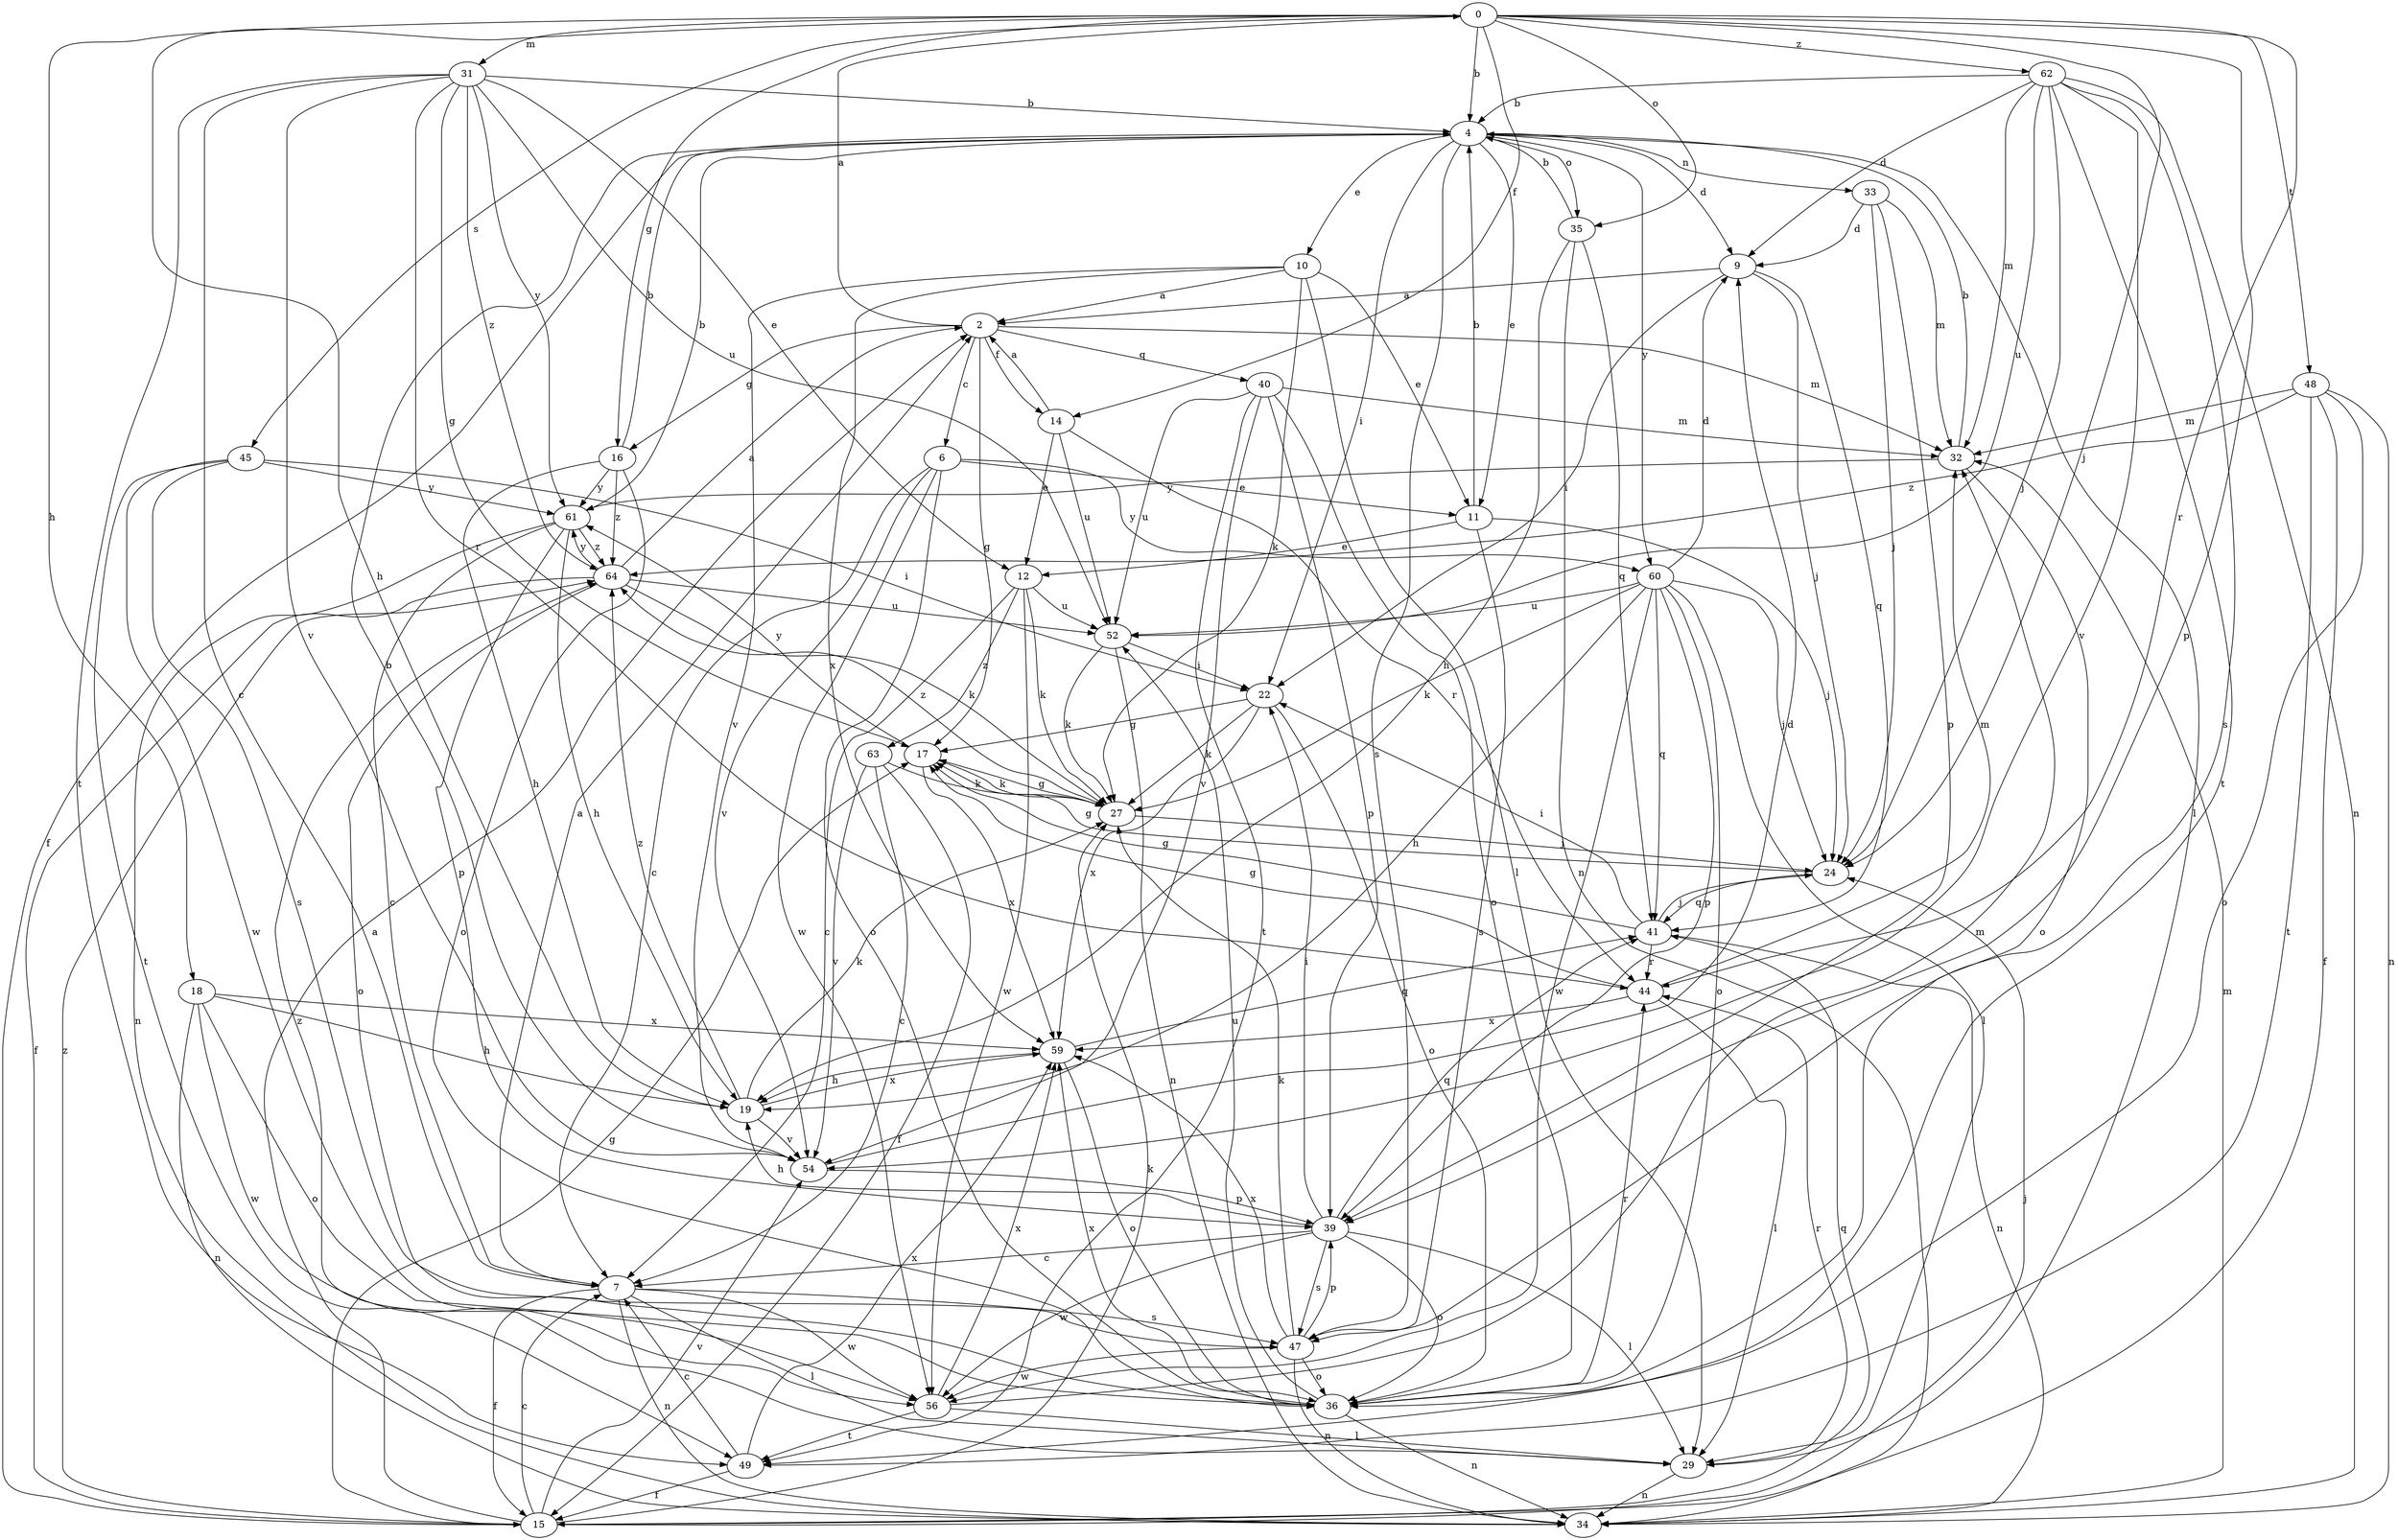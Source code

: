 strict digraph  {
0;
2;
4;
6;
7;
9;
10;
11;
12;
14;
15;
16;
17;
18;
19;
22;
24;
27;
29;
31;
32;
33;
34;
35;
36;
39;
40;
41;
44;
45;
47;
48;
49;
52;
54;
56;
59;
60;
61;
62;
63;
64;
0 -> 4  [label=b];
0 -> 14  [label=f];
0 -> 16  [label=g];
0 -> 18  [label=h];
0 -> 19  [label=h];
0 -> 24  [label=j];
0 -> 31  [label=m];
0 -> 35  [label=o];
0 -> 39  [label=p];
0 -> 44  [label=r];
0 -> 45  [label=s];
0 -> 48  [label=t];
0 -> 62  [label=z];
2 -> 0  [label=a];
2 -> 6  [label=c];
2 -> 14  [label=f];
2 -> 16  [label=g];
2 -> 17  [label=g];
2 -> 32  [label=m];
2 -> 40  [label=q];
4 -> 9  [label=d];
4 -> 10  [label=e];
4 -> 11  [label=e];
4 -> 15  [label=f];
4 -> 22  [label=i];
4 -> 29  [label=l];
4 -> 33  [label=n];
4 -> 35  [label=o];
4 -> 47  [label=s];
4 -> 60  [label=y];
6 -> 7  [label=c];
6 -> 11  [label=e];
6 -> 36  [label=o];
6 -> 54  [label=v];
6 -> 56  [label=w];
6 -> 60  [label=y];
7 -> 2  [label=a];
7 -> 15  [label=f];
7 -> 29  [label=l];
7 -> 34  [label=n];
7 -> 47  [label=s];
7 -> 56  [label=w];
9 -> 2  [label=a];
9 -> 22  [label=i];
9 -> 24  [label=j];
9 -> 41  [label=q];
10 -> 2  [label=a];
10 -> 11  [label=e];
10 -> 27  [label=k];
10 -> 29  [label=l];
10 -> 54  [label=v];
10 -> 59  [label=x];
11 -> 4  [label=b];
11 -> 12  [label=e];
11 -> 24  [label=j];
11 -> 47  [label=s];
12 -> 7  [label=c];
12 -> 27  [label=k];
12 -> 52  [label=u];
12 -> 56  [label=w];
12 -> 63  [label=z];
14 -> 2  [label=a];
14 -> 12  [label=e];
14 -> 44  [label=r];
14 -> 52  [label=u];
15 -> 2  [label=a];
15 -> 7  [label=c];
15 -> 17  [label=g];
15 -> 24  [label=j];
15 -> 27  [label=k];
15 -> 41  [label=q];
15 -> 54  [label=v];
15 -> 64  [label=z];
16 -> 4  [label=b];
16 -> 19  [label=h];
16 -> 36  [label=o];
16 -> 61  [label=y];
16 -> 64  [label=z];
17 -> 27  [label=k];
17 -> 59  [label=x];
17 -> 61  [label=y];
18 -> 19  [label=h];
18 -> 34  [label=n];
18 -> 36  [label=o];
18 -> 56  [label=w];
18 -> 59  [label=x];
19 -> 27  [label=k];
19 -> 54  [label=v];
19 -> 59  [label=x];
19 -> 64  [label=z];
22 -> 17  [label=g];
22 -> 27  [label=k];
22 -> 36  [label=o];
22 -> 59  [label=x];
24 -> 17  [label=g];
24 -> 41  [label=q];
27 -> 17  [label=g];
27 -> 24  [label=j];
27 -> 64  [label=z];
29 -> 34  [label=n];
29 -> 44  [label=r];
29 -> 64  [label=z];
31 -> 4  [label=b];
31 -> 7  [label=c];
31 -> 12  [label=e];
31 -> 17  [label=g];
31 -> 44  [label=r];
31 -> 49  [label=t];
31 -> 52  [label=u];
31 -> 54  [label=v];
31 -> 61  [label=y];
31 -> 64  [label=z];
32 -> 4  [label=b];
32 -> 36  [label=o];
32 -> 61  [label=y];
33 -> 9  [label=d];
33 -> 24  [label=j];
33 -> 32  [label=m];
33 -> 39  [label=p];
34 -> 32  [label=m];
35 -> 4  [label=b];
35 -> 19  [label=h];
35 -> 34  [label=n];
35 -> 41  [label=q];
36 -> 34  [label=n];
36 -> 44  [label=r];
36 -> 52  [label=u];
36 -> 59  [label=x];
39 -> 7  [label=c];
39 -> 19  [label=h];
39 -> 22  [label=i];
39 -> 29  [label=l];
39 -> 36  [label=o];
39 -> 41  [label=q];
39 -> 47  [label=s];
39 -> 56  [label=w];
40 -> 32  [label=m];
40 -> 36  [label=o];
40 -> 39  [label=p];
40 -> 49  [label=t];
40 -> 52  [label=u];
40 -> 54  [label=v];
41 -> 17  [label=g];
41 -> 22  [label=i];
41 -> 24  [label=j];
41 -> 34  [label=n];
41 -> 44  [label=r];
44 -> 17  [label=g];
44 -> 29  [label=l];
44 -> 32  [label=m];
44 -> 59  [label=x];
45 -> 22  [label=i];
45 -> 47  [label=s];
45 -> 49  [label=t];
45 -> 56  [label=w];
45 -> 61  [label=y];
47 -> 27  [label=k];
47 -> 34  [label=n];
47 -> 36  [label=o];
47 -> 39  [label=p];
47 -> 56  [label=w];
47 -> 59  [label=x];
48 -> 15  [label=f];
48 -> 32  [label=m];
48 -> 34  [label=n];
48 -> 36  [label=o];
48 -> 49  [label=t];
48 -> 64  [label=z];
49 -> 7  [label=c];
49 -> 15  [label=f];
49 -> 59  [label=x];
52 -> 22  [label=i];
52 -> 27  [label=k];
52 -> 34  [label=n];
54 -> 4  [label=b];
54 -> 9  [label=d];
54 -> 39  [label=p];
56 -> 29  [label=l];
56 -> 32  [label=m];
56 -> 49  [label=t];
56 -> 59  [label=x];
59 -> 19  [label=h];
59 -> 36  [label=o];
59 -> 41  [label=q];
60 -> 9  [label=d];
60 -> 19  [label=h];
60 -> 24  [label=j];
60 -> 27  [label=k];
60 -> 29  [label=l];
60 -> 36  [label=o];
60 -> 39  [label=p];
60 -> 41  [label=q];
60 -> 52  [label=u];
60 -> 56  [label=w];
61 -> 4  [label=b];
61 -> 7  [label=c];
61 -> 19  [label=h];
61 -> 34  [label=n];
61 -> 39  [label=p];
61 -> 64  [label=z];
62 -> 4  [label=b];
62 -> 9  [label=d];
62 -> 24  [label=j];
62 -> 32  [label=m];
62 -> 34  [label=n];
62 -> 47  [label=s];
62 -> 49  [label=t];
62 -> 52  [label=u];
62 -> 54  [label=v];
63 -> 7  [label=c];
63 -> 15  [label=f];
63 -> 27  [label=k];
63 -> 54  [label=v];
64 -> 2  [label=a];
64 -> 15  [label=f];
64 -> 27  [label=k];
64 -> 36  [label=o];
64 -> 52  [label=u];
64 -> 61  [label=y];
}
